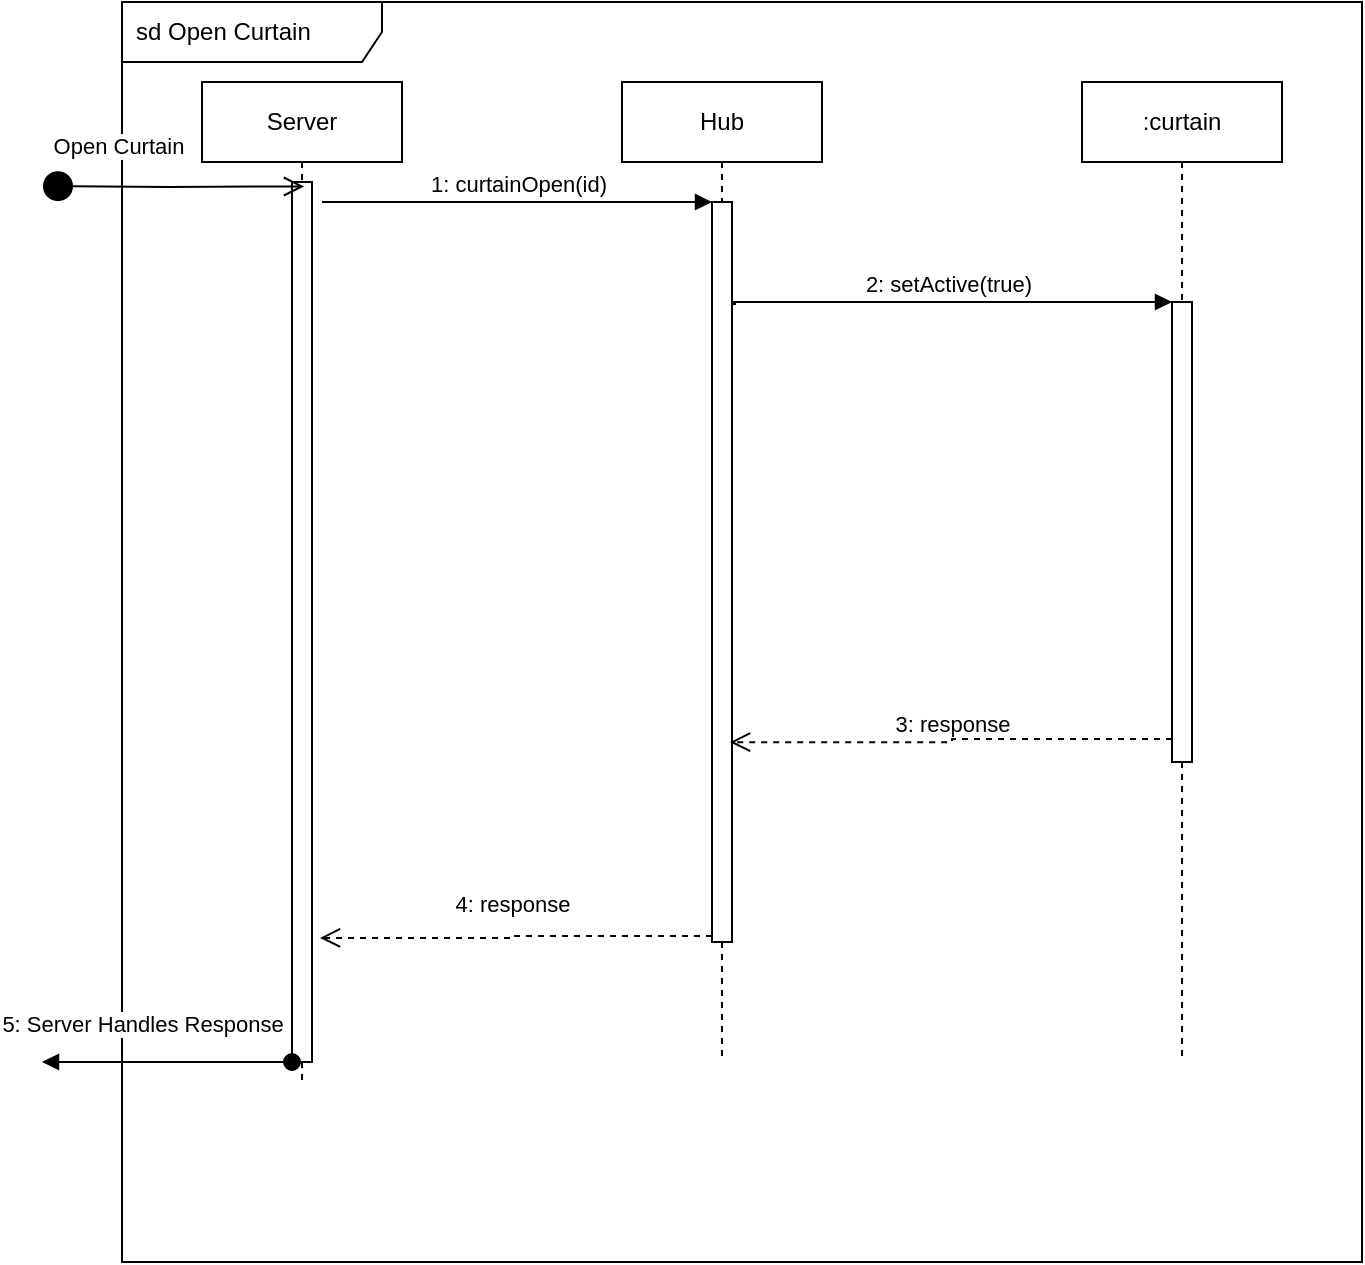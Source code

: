 <mxfile version="15.4.0" type="device"><diagram id="kgpKYQtTHZ0yAKxKKP6v" name="Page-1"><mxGraphModel dx="1936" dy="966" grid="1" gridSize="10" guides="1" tooltips="1" connect="1" arrows="1" fold="1" page="1" pageScale="1" pageWidth="850" pageHeight="1100" math="0" shadow="0"><root><mxCell id="0"/><mxCell id="1" parent="0"/><mxCell id="Btkc18degVzmm6ys6_Sz-2" value="sd Open Curtain" style="shape=umlFrame;whiteSpace=wrap;html=1;width=130;height=30;boundedLbl=1;verticalAlign=middle;align=left;spacingLeft=5;" vertex="1" parent="1"><mxGeometry x="50" y="430" width="620" height="630" as="geometry"/></mxCell><mxCell id="Btkc18degVzmm6ys6_Sz-3" value="Server" style="shape=umlLifeline;perimeter=lifelinePerimeter;whiteSpace=wrap;html=1;container=1;collapsible=0;recursiveResize=0;outlineConnect=0;" vertex="1" parent="1"><mxGeometry x="90" y="470" width="100" height="500" as="geometry"/></mxCell><mxCell id="3nuBFxr9cyL0pnOWT2aG-2" value="" style="points=[];perimeter=orthogonalPerimeter;rounded=0;shadow=0;strokeWidth=1;" parent="Btkc18degVzmm6ys6_Sz-3" vertex="1"><mxGeometry x="45" y="50" width="10" height="440" as="geometry"/></mxCell><mxCell id="Btkc18degVzmm6ys6_Sz-6" value="1: curtainOpen(id)" style="html=1;verticalAlign=bottom;endArrow=block;rounded=0;edgeStyle=orthogonalEdgeStyle;" edge="1" parent="Btkc18degVzmm6ys6_Sz-3" target="Btkc18degVzmm6ys6_Sz-7"><mxGeometry width="80" relative="1" as="geometry"><mxPoint x="60" y="60" as="sourcePoint"/><mxPoint x="140" y="50" as="targetPoint"/><Array as="points"><mxPoint x="60" y="60"/></Array></mxGeometry></mxCell><mxCell id="Btkc18degVzmm6ys6_Sz-4" value="Open Curtain" style="html=1;verticalAlign=bottom;startArrow=circle;startFill=1;endArrow=open;startSize=6;endSize=8;rounded=0;edgeStyle=orthogonalEdgeStyle;entryX=0.6;entryY=0.005;entryDx=0;entryDy=0;entryPerimeter=0;" edge="1" parent="1" target="3nuBFxr9cyL0pnOWT2aG-2"><mxGeometry x="-0.39" y="12" width="80" relative="1" as="geometry"><mxPoint x="10" y="522" as="sourcePoint"/><mxPoint x="110" y="520" as="targetPoint"/><mxPoint x="-2" y="1" as="offset"/></mxGeometry></mxCell><mxCell id="Btkc18degVzmm6ys6_Sz-5" value="Hub" style="shape=umlLifeline;perimeter=lifelinePerimeter;whiteSpace=wrap;html=1;container=1;collapsible=0;recursiveResize=0;outlineConnect=0;" vertex="1" parent="1"><mxGeometry x="300" y="470" width="100" height="490" as="geometry"/></mxCell><mxCell id="Btkc18degVzmm6ys6_Sz-7" value="" style="html=1;points=[];perimeter=orthogonalPerimeter;" vertex="1" parent="Btkc18degVzmm6ys6_Sz-5"><mxGeometry x="45" y="60" width="10" height="370" as="geometry"/></mxCell><mxCell id="Btkc18degVzmm6ys6_Sz-8" value=":curtain" style="shape=umlLifeline;perimeter=lifelinePerimeter;whiteSpace=wrap;html=1;container=1;collapsible=0;recursiveResize=0;outlineConnect=0;" vertex="1" parent="1"><mxGeometry x="530" y="470" width="100" height="490" as="geometry"/></mxCell><mxCell id="Btkc18degVzmm6ys6_Sz-10" value="" style="html=1;points=[];perimeter=orthogonalPerimeter;" vertex="1" parent="Btkc18degVzmm6ys6_Sz-8"><mxGeometry x="45" y="110" width="10" height="230" as="geometry"/></mxCell><mxCell id="Btkc18degVzmm6ys6_Sz-11" value="2: setActive(true)" style="html=1;verticalAlign=bottom;endArrow=block;entryX=0;entryY=0;rounded=0;edgeStyle=orthogonalEdgeStyle;exitX=1.2;exitY=0.138;exitDx=0;exitDy=0;exitPerimeter=0;" edge="1" target="Btkc18degVzmm6ys6_Sz-10" parent="1" source="Btkc18degVzmm6ys6_Sz-7"><mxGeometry relative="1" as="geometry"><mxPoint x="510" y="585" as="sourcePoint"/><Array as="points"><mxPoint x="355" y="581"/><mxPoint x="355" y="580"/></Array></mxGeometry></mxCell><mxCell id="Btkc18degVzmm6ys6_Sz-12" value="3: response" style="html=1;verticalAlign=bottom;endArrow=open;dashed=1;endSize=8;exitX=0;exitY=0.95;rounded=0;edgeStyle=orthogonalEdgeStyle;entryX=0.9;entryY=0.73;entryDx=0;entryDy=0;entryPerimeter=0;" edge="1" source="Btkc18degVzmm6ys6_Sz-10" parent="1" target="Btkc18degVzmm6ys6_Sz-7"><mxGeometry relative="1" as="geometry"><mxPoint x="510" y="661" as="targetPoint"/></mxGeometry></mxCell><mxCell id="Btkc18degVzmm6ys6_Sz-16" value="4: response" style="html=1;verticalAlign=bottom;endArrow=open;dashed=1;endSize=8;rounded=0;edgeStyle=orthogonalEdgeStyle;exitX=0;exitY=0.992;exitDx=0;exitDy=0;exitPerimeter=0;entryX=1.4;entryY=0.859;entryDx=0;entryDy=0;entryPerimeter=0;" edge="1" parent="1" source="Btkc18degVzmm6ys6_Sz-7" target="3nuBFxr9cyL0pnOWT2aG-2"><mxGeometry x="0.015" y="-7" relative="1" as="geometry"><mxPoint x="460" y="730" as="sourcePoint"/><mxPoint x="380" y="730" as="targetPoint"/><mxPoint x="7" y="-7" as="offset"/></mxGeometry></mxCell><mxCell id="Btkc18degVzmm6ys6_Sz-17" value="5: Server Handles Response" style="html=1;verticalAlign=bottom;startArrow=oval;startFill=1;endArrow=block;startSize=8;rounded=0;edgeStyle=orthogonalEdgeStyle;exitX=0;exitY=1;exitDx=0;exitDy=0;exitPerimeter=0;" edge="1" parent="1" source="3nuBFxr9cyL0pnOWT2aG-2"><mxGeometry x="0.2" y="-10" width="60" relative="1" as="geometry"><mxPoint x="390" y="730" as="sourcePoint"/><mxPoint x="10" y="960" as="targetPoint"/><Array as="points"><mxPoint x="120" y="960"/><mxPoint x="120" y="960"/></Array><mxPoint as="offset"/></mxGeometry></mxCell></root></mxGraphModel></diagram></mxfile>
